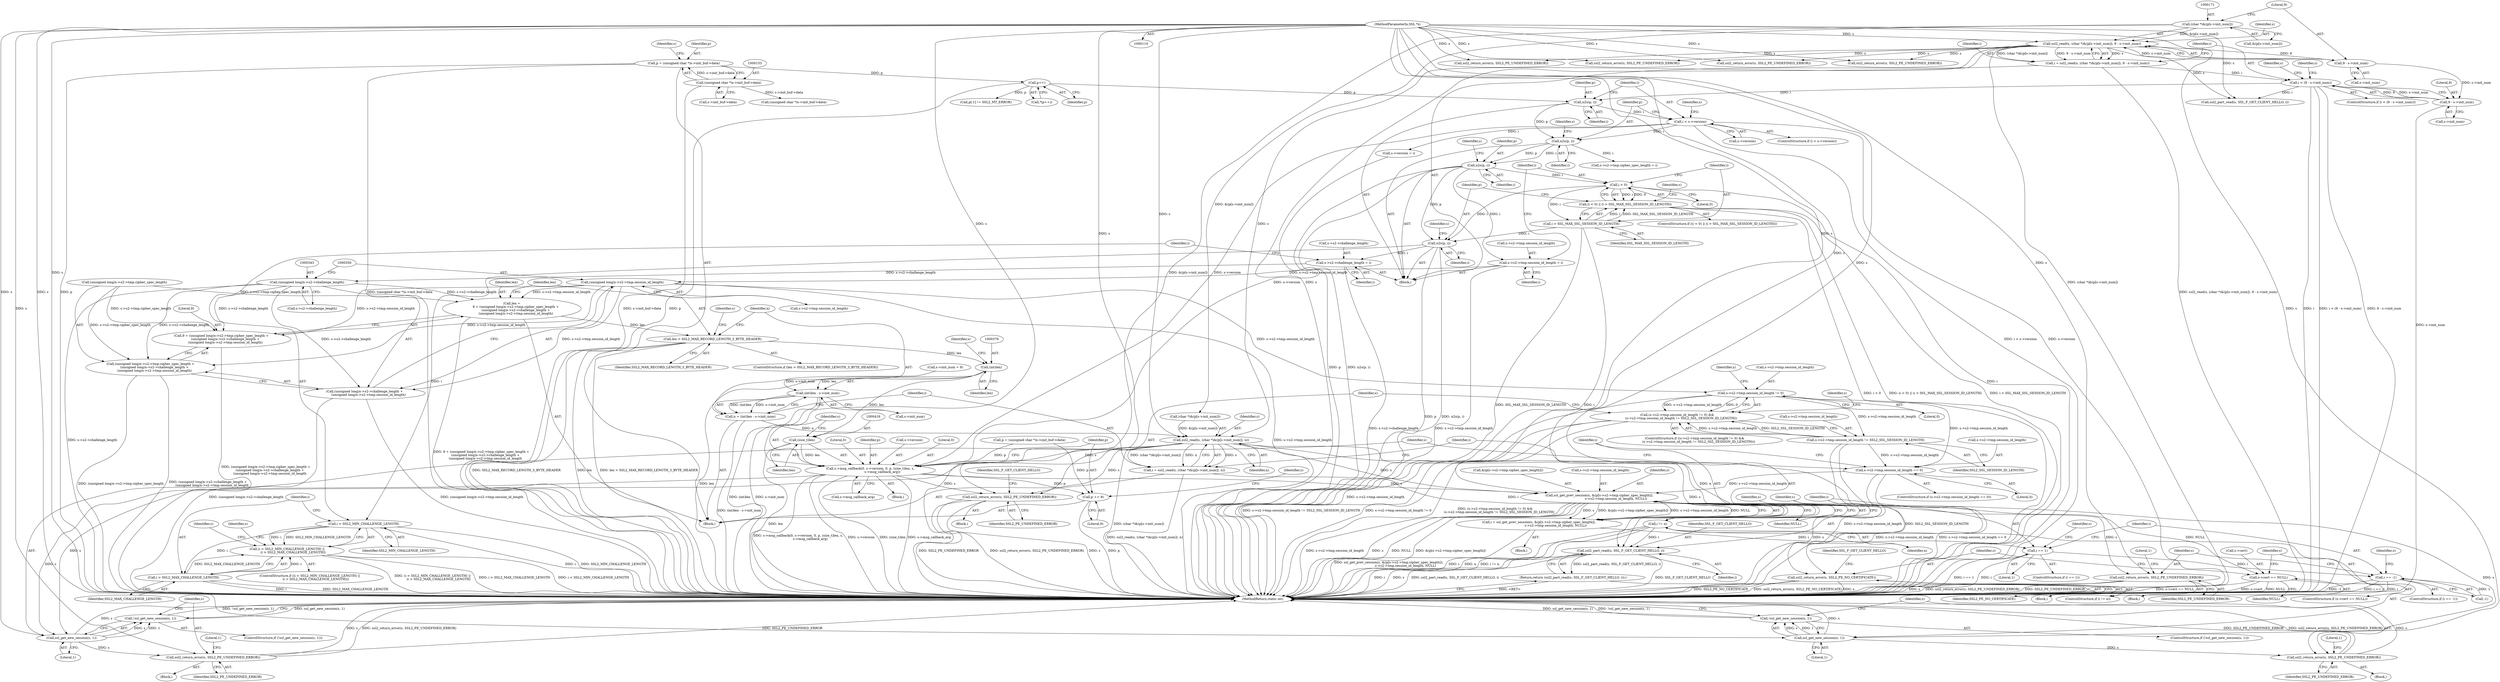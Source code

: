 digraph "0_openssl_d81a1600588b726c2bdccda7efad3cc7a87d6245@pointer" {
"1000255" [label="(Call,n2s(p, i))"];
"1000243" [label="(Call,n2s(p, i))"];
"1000229" [label="(Call,n2s(p, i))"];
"1000204" [label="(Call,p++)"];
"1000150" [label="(Call,p = (unsigned char *)s->init_buf->data)"];
"1000152" [label="(Call,(unsigned char *)s->init_buf->data)"];
"1000184" [label="(Call,i < (9 - s->init_num))"];
"1000166" [label="(Call,i = ssl2_read(s, (char *)&(p[s->init_num]), 9 - s->init_num))"];
"1000168" [label="(Call,ssl2_read(s, (char *)&(p[s->init_num]), 9 - s->init_num))"];
"1000111" [label="(MethodParameterIn,SSL *s)"];
"1000170" [label="(Call,(char *)&(p[s->init_num]))"];
"1000178" [label="(Call,9 - s->init_num)"];
"1000186" [label="(Call,9 - s->init_num)"];
"1000233" [label="(Call,i < s->version)"];
"1000258" [label="(Call,s->s2->tmp.session_id_length = i)"];
"1000349" [label="(Call,(unsigned long)s->s2->tmp.session_id_length)"];
"1000327" [label="(Call,len =\n        9 + (unsigned long)s->s2->tmp.cipher_spec_length +\n        (unsigned long)s->s2->challenge_length +\n        (unsigned long)s->s2->tmp.session_id_length)"];
"1000359" [label="(Call,len > SSL2_MAX_RECORD_LENGTH_3_BYTE_HEADER)"];
"1000375" [label="(Call,(int)len)"];
"1000374" [label="(Call,(int)len - s->init_num)"];
"1000372" [label="(Call,n = (int)len - s->init_num)"];
"1000383" [label="(Call,ssl2_read(s, (char *)&(p[s->init_num]), n))"];
"1000381" [label="(Call,i = ssl2_read(s, (char *)&(p[s->init_num]), n))"];
"1000395" [label="(Call,i != n)"];
"1000399" [label="(Call,ssl2_part_read(s, SSL_F_GET_CLIENT_HELLO, i))"];
"1000398" [label="(Return,return (ssl2_part_read(s, SSL_F_GET_CLIENT_HELLO, i));)"];
"1000408" [label="(Call,s->msg_callback(0, s->version, 0, p, (size_t)len, s,\n                        s->msg_callback_arg))"];
"1000422" [label="(Call,p += 9)"];
"1000446" [label="(Call,ssl2_return_error(s, SSL2_PE_UNDEFINED_ERROR))"];
"1000468" [label="(Call,ssl_get_new_session(s, 1))"];
"1000467" [label="(Call,!ssl_get_new_session(s, 1))"];
"1000472" [label="(Call,ssl2_return_error(s, SSL2_PE_UNDEFINED_ERROR))"];
"1000482" [label="(Call,ssl_get_prev_session(s, &(p[s->s2->tmp.cipher_spec_length]),\n                                 s->s2->tmp.session_id_length, NULL))"];
"1000480" [label="(Call,i = ssl_get_prev_session(s, &(p[s->s2->tmp.cipher_spec_length]),\n                                 s->s2->tmp.session_id_length, NULL))"];
"1000503" [label="(Call,i == 1)"];
"1000514" [label="(Call,i == -1)"];
"1000519" [label="(Call,ssl2_return_error(s, SSL2_PE_UNDEFINED_ERROR))"];
"1000528" [label="(Call,s->cert == NULL)"];
"1000534" [label="(Call,ssl2_return_error(s, SSL2_PE_NO_CERTIFICATE))"];
"1000545" [label="(Call,ssl_get_new_session(s, 1))"];
"1000544" [label="(Call,!ssl_get_new_session(s, 1))"];
"1000549" [label="(Call,ssl2_return_error(s, SSL2_PE_UNDEFINED_ERROR))"];
"1000415" [label="(Call,(size_t)len)"];
"1000329" [label="(Call,9 + (unsigned long)s->s2->tmp.cipher_spec_length +\n        (unsigned long)s->s2->challenge_length +\n        (unsigned long)s->s2->tmp.session_id_length)"];
"1000331" [label="(Call,(unsigned long)s->s2->tmp.cipher_spec_length +\n        (unsigned long)s->s2->challenge_length +\n        (unsigned long)s->s2->tmp.session_id_length)"];
"1000341" [label="(Call,(unsigned long)s->s2->challenge_length +\n        (unsigned long)s->s2->tmp.session_id_length)"];
"1000427" [label="(Call,s->s2->tmp.session_id_length != 0)"];
"1000426" [label="(Call,(s->s2->tmp.session_id_length != 0) &&\n        (s->s2->tmp.session_id_length != SSL2_SSL_SESSION_ID_LENGTH))"];
"1000436" [label="(Call,s->s2->tmp.session_id_length != SSL2_SSL_SESSION_ID_LENGTH)"];
"1000456" [label="(Call,s->s2->tmp.session_id_length == 0)"];
"1000269" [label="(Call,i < 0)"];
"1000268" [label="(Call,(i < 0) || (i > SSL_MAX_SSL_SESSION_ID_LENGTH))"];
"1000272" [label="(Call,i > SSL_MAX_SSL_SESSION_ID_LENGTH)"];
"1000285" [label="(Call,n2s(p, i))"];
"1000288" [label="(Call,s->s2->challenge_length = i)"];
"1000342" [label="(Call,(unsigned long)s->s2->challenge_length)"];
"1000297" [label="(Call,i < SSL2_MIN_CHALLENGE_LENGTH)"];
"1000296" [label="(Call,(i < SSL2_MIN_CHALLENGE_LENGTH) ||\n            (i > SSL2_MAX_CHALLENGE_LENGTH))"];
"1000300" [label="(Call,i > SSL2_MAX_CHALLENGE_LENGTH)"];
"1000204" [label="(Call,p++)"];
"1000393" [label="(Identifier,n)"];
"1000469" [label="(Identifier,s)"];
"1000528" [label="(Call,s->cert == NULL)"];
"1000170" [label="(Call,(char *)&(p[s->init_num]))"];
"1000504" [label="(Identifier,i)"];
"1000546" [label="(Identifier,s)"];
"1000257" [label="(Identifier,i)"];
"1000296" [label="(Call,(i < SSL2_MIN_CHALLENGE_LENGTH) ||\n            (i > SSL2_MAX_CHALLENGE_LENGTH))"];
"1000398" [label="(Return,return (ssl2_part_read(s, SSL_F_GET_CLIENT_HELLO, i));)"];
"1000180" [label="(Call,s->init_num)"];
"1000397" [label="(Identifier,n)"];
"1000444" [label="(Identifier,SSL2_SSL_SESSION_ID_LENGTH)"];
"1000297" [label="(Call,i < SSL2_MIN_CHALLENGE_LENGTH)"];
"1000436" [label="(Call,s->s2->tmp.session_id_length != SSL2_SSL_SESSION_ID_LENGTH)"];
"1000533" [label="(Block,)"];
"1000514" [label="(Call,i == -1)"];
"1000255" [label="(Call,n2s(p, i))"];
"1000409" [label="(Literal,0)"];
"1000519" [label="(Call,ssl2_return_error(s, SSL2_PE_UNDEFINED_ERROR))"];
"1000198" [label="(Identifier,s)"];
"1000304" [label="(Call,ssl2_return_error(s, SSL2_PE_UNDEFINED_ERROR))"];
"1000150" [label="(Call,p = (unsigned char *)s->init_buf->data)"];
"1000384" [label="(Identifier,s)"];
"1000419" [label="(Call,s->msg_callback_arg)"];
"1000550" [label="(Identifier,s)"];
"1000154" [label="(Call,s->init_buf->data)"];
"1000373" [label="(Identifier,n)"];
"1000536" [label="(Identifier,SSL2_PE_NO_CERTIFICATE)"];
"1000151" [label="(Identifier,p)"];
"1000428" [label="(Call,s->s2->tmp.session_id_length)"];
"1000375" [label="(Call,(int)len)"];
"1000299" [label="(Identifier,SSL2_MIN_CHALLENGE_LENGTH)"];
"1000256" [label="(Identifier,p)"];
"1000445" [label="(Block,)"];
"1000527" [label="(ControlStructure,if (s->cert == NULL))"];
"1000378" [label="(Call,s->init_num)"];
"1000385" [label="(Call,(char *)&(p[s->init_num]))"];
"1000479" [label="(Block,)"];
"1000424" [label="(Literal,9)"];
"1000266" [label="(Identifier,i)"];
"1000285" [label="(Call,n2s(p, i))"];
"1000524" [label="(Literal,1)"];
"1000551" [label="(Identifier,SSL2_PE_UNDEFINED_ERROR)"];
"1000521" [label="(Identifier,SSL2_PE_UNDEFINED_ERROR)"];
"1000543" [label="(ControlStructure,if (!ssl_get_new_session(s, 1)))"];
"1000358" [label="(ControlStructure,if (len > SSL2_MAX_RECORD_LENGTH_3_BYTE_HEADER))"];
"1000238" [label="(Call,s->version = i)"];
"1000381" [label="(Call,i = ssl2_read(s, (char *)&(p[s->init_num]), n))"];
"1000426" [label="(Call,(s->s2->tmp.session_id_length != 0) &&\n        (s->s2->tmp.session_id_length != SSL2_SSL_SESSION_ID_LENGTH))"];
"1000448" [label="(Identifier,SSL2_PE_UNDEFINED_ERROR)"];
"1000165" [label="(Block,)"];
"1000555" [label="(MethodReturn,static int)"];
"1000183" [label="(ControlStructure,if (i < (9 - s->init_num)))"];
"1000258" [label="(Call,s->s2->tmp.session_id_length = i)"];
"1000244" [label="(Identifier,p)"];
"1000270" [label="(Identifier,i)"];
"1000400" [label="(Identifier,s)"];
"1000417" [label="(Identifier,len)"];
"1000193" [label="(Identifier,s)"];
"1000328" [label="(Identifier,len)"];
"1000291" [label="(Identifier,s)"];
"1000414" [label="(Identifier,p)"];
"1000216" [label="(Call,ssl2_return_error(s, SSL2_PE_UNDEFINED_ERROR))"];
"1000315" [label="(Identifier,s)"];
"1000431" [label="(Identifier,s)"];
"1000289" [label="(Call,s->s2->challenge_length)"];
"1000481" [label="(Identifier,i)"];
"1000427" [label="(Call,s->s2->tmp.session_id_length != 0)"];
"1000435" [label="(Literal,0)"];
"1000267" [label="(ControlStructure,if ((i < 0) || (i > SSL_MAX_SSL_SESSION_ID_LENGTH)))"];
"1000456" [label="(Call,s->s2->tmp.session_id_length == 0)"];
"1000407" [label="(Block,)"];
"1000422" [label="(Call,p += 9)"];
"1000402" [label="(Identifier,i)"];
"1000382" [label="(Identifier,i)"];
"1000395" [label="(Call,i != n)"];
"1000544" [label="(Call,!ssl_get_new_session(s, 1))"];
"1000277" [label="(Identifier,s)"];
"1000440" [label="(Identifier,s)"];
"1000167" [label="(Identifier,i)"];
"1000188" [label="(Call,s->init_num)"];
"1000295" [label="(ControlStructure,if ((i < SSL2_MIN_CHALLENGE_LENGTH) ||\n            (i > SSL2_MAX_CHALLENGE_LENGTH)))"];
"1000415" [label="(Call,(size_t)len)"];
"1000477" [label="(Literal,1)"];
"1000423" [label="(Identifier,p)"];
"1000192" [label="(Call,ssl2_part_read(s, SSL_F_GET_CLIENT_HELLO, i))"];
"1000396" [label="(Identifier,i)"];
"1000467" [label="(Call,!ssl_get_new_session(s, 1))"];
"1000185" [label="(Identifier,i)"];
"1000548" [label="(Block,)"];
"1000408" [label="(Call,s->msg_callback(0, s->version, 0, p, (size_t)len, s,\n                        s->msg_callback_arg))"];
"1000545" [label="(Call,ssl_get_new_session(s, 1))"];
"1000501" [label="(Identifier,NULL)"];
"1000320" [label="(Call,(unsigned char *)s->init_buf->data)"];
"1000332" [label="(Call,(unsigned long)s->s2->tmp.cipher_spec_length)"];
"1000520" [label="(Identifier,s)"];
"1000425" [label="(ControlStructure,if ((s->s2->tmp.session_id_length != 0) &&\n        (s->s2->tmp.session_id_length != SSL2_SSL_SESSION_ID_LENGTH)))"];
"1000329" [label="(Call,9 + (unsigned long)s->s2->tmp.cipher_spec_length +\n        (unsigned long)s->s2->challenge_length +\n        (unsigned long)s->s2->tmp.session_id_length)"];
"1000331" [label="(Call,(unsigned long)s->s2->tmp.cipher_spec_length +\n        (unsigned long)s->s2->challenge_length +\n        (unsigned long)s->s2->tmp.session_id_length)"];
"1000243" [label="(Call,n2s(p, i))"];
"1000230" [label="(Identifier,p)"];
"1000305" [label="(Identifier,s)"];
"1000327" [label="(Call,len =\n        9 + (unsigned long)s->s2->tmp.cipher_spec_length +\n        (unsigned long)s->s2->challenge_length +\n        (unsigned long)s->s2->tmp.session_id_length)"];
"1000166" [label="(Call,i = ssl2_read(s, (char *)&(p[s->init_num]), 9 - s->init_num))"];
"1000364" [label="(Identifier,s)"];
"1000246" [label="(Call,s->s2->tmp.cipher_spec_length = i)"];
"1000196" [label="(Call,s->init_num = 9)"];
"1000302" [label="(Identifier,SSL2_MAX_CHALLENGE_LENGTH)"];
"1000538" [label="(Identifier,SSL_F_GET_CLIENT_HELLO)"];
"1000234" [label="(Identifier,i)"];
"1000342" [label="(Call,(unsigned long)s->s2->challenge_length)"];
"1000534" [label="(Call,ssl2_return_error(s, SSL2_PE_NO_CERTIFICATE))"];
"1000361" [label="(Identifier,SSL2_MAX_RECORD_LENGTH_3_BYTE_HEADER)"];
"1000468" [label="(Call,ssl_get_new_session(s, 1))"];
"1000351" [label="(Call,s->s2->tmp.session_id_length)"];
"1000532" [label="(Identifier,NULL)"];
"1000179" [label="(Literal,9)"];
"1000250" [label="(Identifier,s)"];
"1000513" [label="(ControlStructure,if (i == -1))"];
"1000399" [label="(Call,ssl2_part_read(s, SSL_F_GET_CLIENT_HELLO, i))"];
"1000205" [label="(Identifier,p)"];
"1000410" [label="(Call,s->version)"];
"1000383" [label="(Call,ssl2_read(s, (char *)&(p[s->init_num]), n))"];
"1000240" [label="(Identifier,s)"];
"1000330" [label="(Literal,9)"];
"1000530" [label="(Identifier,s)"];
"1000401" [label="(Identifier,SSL_F_GET_CLIENT_HELLO)"];
"1000405" [label="(Identifier,s)"];
"1000187" [label="(Literal,9)"];
"1000162" [label="(Identifier,s)"];
"1000437" [label="(Call,s->s2->tmp.session_id_length)"];
"1000184" [label="(Call,i < (9 - s->init_num))"];
"1000231" [label="(Identifier,i)"];
"1000288" [label="(Call,s->s2->challenge_length = i)"];
"1000169" [label="(Identifier,s)"];
"1000374" [label="(Call,(int)len - s->init_num)"];
"1000318" [label="(Call,p = (unsigned char *)s->init_buf->data)"];
"1000233" [label="(Call,i < s->version)"];
"1000341" [label="(Call,(unsigned long)s->s2->challenge_length +\n        (unsigned long)s->s2->tmp.session_id_length)"];
"1000484" [label="(Call,&(p[s->s2->tmp.cipher_spec_length]))"];
"1000482" [label="(Call,ssl_get_prev_session(s, &(p[s->s2->tmp.cipher_spec_length]),\n                                 s->s2->tmp.session_id_length, NULL))"];
"1000460" [label="(Identifier,s)"];
"1000450" [label="(Identifier,SSL_F_GET_CLIENT_HELLO)"];
"1000455" [label="(ControlStructure,if (s->s2->tmp.session_id_length == 0))"];
"1000360" [label="(Identifier,len)"];
"1000473" [label="(Identifier,s)"];
"1000301" [label="(Identifier,i)"];
"1000294" [label="(Identifier,i)"];
"1000349" [label="(Call,(unsigned long)s->s2->tmp.session_id_length)"];
"1000268" [label="(Call,(i < 0) || (i > SSL_MAX_SSL_SESSION_ID_LENGTH))"];
"1000471" [label="(Block,)"];
"1000418" [label="(Identifier,s)"];
"1000235" [label="(Call,s->version)"];
"1000186" [label="(Call,9 - s->init_num)"];
"1000547" [label="(Literal,1)"];
"1000274" [label="(Identifier,SSL_MAX_SSL_SESSION_ID_LENGTH)"];
"1000232" [label="(ControlStructure,if (i < s->version))"];
"1000359" [label="(Call,len > SSL2_MAX_RECORD_LENGTH_3_BYTE_HEADER)"];
"1000535" [label="(Identifier,s)"];
"1000229" [label="(Call,n2s(p, i))"];
"1000494" [label="(Call,s->s2->tmp.session_id_length)"];
"1000554" [label="(Literal,1)"];
"1000273" [label="(Identifier,i)"];
"1000203" [label="(Call,*(p++))"];
"1000262" [label="(Identifier,s)"];
"1000413" [label="(Literal,0)"];
"1000286" [label="(Identifier,p)"];
"1000394" [label="(ControlStructure,if (i != n))"];
"1000446" [label="(Call,ssl2_return_error(s, SSL2_PE_UNDEFINED_ERROR))"];
"1000245" [label="(Identifier,i)"];
"1000372" [label="(Call,n = (int)len - s->init_num)"];
"1000483" [label="(Identifier,s)"];
"1000472" [label="(Call,ssl2_return_error(s, SSL2_PE_UNDEFINED_ERROR))"];
"1000516" [label="(Call,-1)"];
"1000271" [label="(Literal,0)"];
"1000269" [label="(Call,i < 0)"];
"1000112" [label="(Block,)"];
"1000529" [label="(Call,s->cert)"];
"1000503" [label="(Call,i == 1)"];
"1000272" [label="(Call,i > SSL_MAX_SSL_SESSION_ID_LENGTH)"];
"1000287" [label="(Identifier,i)"];
"1000298" [label="(Identifier,i)"];
"1000300" [label="(Call,i > SSL2_MAX_CHALLENGE_LENGTH)"];
"1000549" [label="(Call,ssl2_return_error(s, SSL2_PE_UNDEFINED_ERROR))"];
"1000152" [label="(Call,(unsigned char *)s->init_buf->data)"];
"1000505" [label="(Literal,1)"];
"1000209" [label="(Call,p[-1] != SSL2_MT_ERROR)"];
"1000457" [label="(Call,s->s2->tmp.session_id_length)"];
"1000464" [label="(Literal,0)"];
"1000470" [label="(Literal,1)"];
"1000363" [label="(Call,ssl2_return_error(s, SSL2_PE_UNDEFINED_ERROR))"];
"1000344" [label="(Call,s->s2->challenge_length)"];
"1000377" [label="(Identifier,len)"];
"1000466" [label="(ControlStructure,if (!ssl_get_new_session(s, 1)))"];
"1000502" [label="(ControlStructure,if (i == 1))"];
"1000259" [label="(Call,s->s2->tmp.session_id_length)"];
"1000178" [label="(Call,9 - s->init_num)"];
"1000474" [label="(Identifier,SSL2_PE_UNDEFINED_ERROR)"];
"1000447" [label="(Identifier,s)"];
"1000518" [label="(Block,)"];
"1000509" [label="(Identifier,s)"];
"1000480" [label="(Call,i = ssl_get_prev_session(s, &(p[s->s2->tmp.cipher_spec_length]),\n                                 s->s2->tmp.session_id_length, NULL))"];
"1000276" [label="(Call,ssl2_return_error(s, SSL2_PE_UNDEFINED_ERROR))"];
"1000379" [label="(Identifier,s)"];
"1000515" [label="(Identifier,i)"];
"1000168" [label="(Call,ssl2_read(s, (char *)&(p[s->init_num]), 9 - s->init_num))"];
"1000111" [label="(MethodParameterIn,SSL *s)"];
"1000172" [label="(Call,&(p[s->init_num]))"];
"1000255" -> "1000165"  [label="AST: "];
"1000255" -> "1000257"  [label="CFG: "];
"1000256" -> "1000255"  [label="AST: "];
"1000257" -> "1000255"  [label="AST: "];
"1000262" -> "1000255"  [label="CFG: "];
"1000255" -> "1000555"  [label="DDG: n2s(p, i)"];
"1000255" -> "1000555"  [label="DDG: p"];
"1000243" -> "1000255"  [label="DDG: p"];
"1000243" -> "1000255"  [label="DDG: i"];
"1000255" -> "1000258"  [label="DDG: i"];
"1000255" -> "1000269"  [label="DDG: i"];
"1000255" -> "1000285"  [label="DDG: p"];
"1000243" -> "1000165"  [label="AST: "];
"1000243" -> "1000245"  [label="CFG: "];
"1000244" -> "1000243"  [label="AST: "];
"1000245" -> "1000243"  [label="AST: "];
"1000250" -> "1000243"  [label="CFG: "];
"1000229" -> "1000243"  [label="DDG: p"];
"1000233" -> "1000243"  [label="DDG: i"];
"1000243" -> "1000246"  [label="DDG: i"];
"1000229" -> "1000165"  [label="AST: "];
"1000229" -> "1000231"  [label="CFG: "];
"1000230" -> "1000229"  [label="AST: "];
"1000231" -> "1000229"  [label="AST: "];
"1000234" -> "1000229"  [label="CFG: "];
"1000204" -> "1000229"  [label="DDG: p"];
"1000184" -> "1000229"  [label="DDG: i"];
"1000229" -> "1000233"  [label="DDG: i"];
"1000204" -> "1000203"  [label="AST: "];
"1000204" -> "1000205"  [label="CFG: "];
"1000205" -> "1000204"  [label="AST: "];
"1000203" -> "1000204"  [label="CFG: "];
"1000204" -> "1000555"  [label="DDG: p"];
"1000150" -> "1000204"  [label="DDG: p"];
"1000204" -> "1000209"  [label="DDG: p"];
"1000150" -> "1000112"  [label="AST: "];
"1000150" -> "1000152"  [label="CFG: "];
"1000151" -> "1000150"  [label="AST: "];
"1000152" -> "1000150"  [label="AST: "];
"1000162" -> "1000150"  [label="CFG: "];
"1000150" -> "1000555"  [label="DDG: p"];
"1000150" -> "1000555"  [label="DDG: (unsigned char *)s->init_buf->data"];
"1000152" -> "1000150"  [label="DDG: s->init_buf->data"];
"1000152" -> "1000154"  [label="CFG: "];
"1000153" -> "1000152"  [label="AST: "];
"1000154" -> "1000152"  [label="AST: "];
"1000152" -> "1000555"  [label="DDG: s->init_buf->data"];
"1000152" -> "1000320"  [label="DDG: s->init_buf->data"];
"1000184" -> "1000183"  [label="AST: "];
"1000184" -> "1000186"  [label="CFG: "];
"1000185" -> "1000184"  [label="AST: "];
"1000186" -> "1000184"  [label="AST: "];
"1000193" -> "1000184"  [label="CFG: "];
"1000198" -> "1000184"  [label="CFG: "];
"1000184" -> "1000555"  [label="DDG: 9 - s->init_num"];
"1000184" -> "1000555"  [label="DDG: i"];
"1000184" -> "1000555"  [label="DDG: i < (9 - s->init_num)"];
"1000166" -> "1000184"  [label="DDG: i"];
"1000186" -> "1000184"  [label="DDG: 9"];
"1000186" -> "1000184"  [label="DDG: s->init_num"];
"1000184" -> "1000192"  [label="DDG: i"];
"1000166" -> "1000165"  [label="AST: "];
"1000166" -> "1000168"  [label="CFG: "];
"1000167" -> "1000166"  [label="AST: "];
"1000168" -> "1000166"  [label="AST: "];
"1000185" -> "1000166"  [label="CFG: "];
"1000166" -> "1000555"  [label="DDG: ssl2_read(s, (char *)&(p[s->init_num]), 9 - s->init_num)"];
"1000168" -> "1000166"  [label="DDG: s"];
"1000168" -> "1000166"  [label="DDG: (char *)&(p[s->init_num])"];
"1000168" -> "1000166"  [label="DDG: 9 - s->init_num"];
"1000168" -> "1000178"  [label="CFG: "];
"1000169" -> "1000168"  [label="AST: "];
"1000170" -> "1000168"  [label="AST: "];
"1000178" -> "1000168"  [label="AST: "];
"1000168" -> "1000555"  [label="DDG: s"];
"1000168" -> "1000555"  [label="DDG: (char *)&(p[s->init_num])"];
"1000111" -> "1000168"  [label="DDG: s"];
"1000170" -> "1000168"  [label="DDG: &(p[s->init_num])"];
"1000178" -> "1000168"  [label="DDG: 9"];
"1000178" -> "1000168"  [label="DDG: s->init_num"];
"1000168" -> "1000192"  [label="DDG: s"];
"1000168" -> "1000216"  [label="DDG: s"];
"1000168" -> "1000276"  [label="DDG: s"];
"1000168" -> "1000304"  [label="DDG: s"];
"1000168" -> "1000363"  [label="DDG: s"];
"1000168" -> "1000383"  [label="DDG: s"];
"1000111" -> "1000110"  [label="AST: "];
"1000111" -> "1000555"  [label="DDG: s"];
"1000111" -> "1000192"  [label="DDG: s"];
"1000111" -> "1000216"  [label="DDG: s"];
"1000111" -> "1000276"  [label="DDG: s"];
"1000111" -> "1000304"  [label="DDG: s"];
"1000111" -> "1000363"  [label="DDG: s"];
"1000111" -> "1000383"  [label="DDG: s"];
"1000111" -> "1000399"  [label="DDG: s"];
"1000111" -> "1000408"  [label="DDG: s"];
"1000111" -> "1000446"  [label="DDG: s"];
"1000111" -> "1000468"  [label="DDG: s"];
"1000111" -> "1000472"  [label="DDG: s"];
"1000111" -> "1000482"  [label="DDG: s"];
"1000111" -> "1000519"  [label="DDG: s"];
"1000111" -> "1000534"  [label="DDG: s"];
"1000111" -> "1000545"  [label="DDG: s"];
"1000111" -> "1000549"  [label="DDG: s"];
"1000170" -> "1000172"  [label="CFG: "];
"1000171" -> "1000170"  [label="AST: "];
"1000172" -> "1000170"  [label="AST: "];
"1000179" -> "1000170"  [label="CFG: "];
"1000170" -> "1000555"  [label="DDG: &(p[s->init_num])"];
"1000170" -> "1000385"  [label="DDG: &(p[s->init_num])"];
"1000178" -> "1000180"  [label="CFG: "];
"1000179" -> "1000178"  [label="AST: "];
"1000180" -> "1000178"  [label="AST: "];
"1000178" -> "1000186"  [label="DDG: s->init_num"];
"1000186" -> "1000188"  [label="CFG: "];
"1000187" -> "1000186"  [label="AST: "];
"1000188" -> "1000186"  [label="AST: "];
"1000186" -> "1000555"  [label="DDG: s->init_num"];
"1000233" -> "1000232"  [label="AST: "];
"1000233" -> "1000235"  [label="CFG: "];
"1000234" -> "1000233"  [label="AST: "];
"1000235" -> "1000233"  [label="AST: "];
"1000240" -> "1000233"  [label="CFG: "];
"1000244" -> "1000233"  [label="CFG: "];
"1000233" -> "1000555"  [label="DDG: i < s->version"];
"1000233" -> "1000555"  [label="DDG: s->version"];
"1000233" -> "1000238"  [label="DDG: i"];
"1000233" -> "1000408"  [label="DDG: s->version"];
"1000258" -> "1000165"  [label="AST: "];
"1000258" -> "1000266"  [label="CFG: "];
"1000259" -> "1000258"  [label="AST: "];
"1000266" -> "1000258"  [label="AST: "];
"1000270" -> "1000258"  [label="CFG: "];
"1000258" -> "1000555"  [label="DDG: s->s2->tmp.session_id_length"];
"1000258" -> "1000349"  [label="DDG: s->s2->tmp.session_id_length"];
"1000349" -> "1000341"  [label="AST: "];
"1000349" -> "1000351"  [label="CFG: "];
"1000350" -> "1000349"  [label="AST: "];
"1000351" -> "1000349"  [label="AST: "];
"1000341" -> "1000349"  [label="CFG: "];
"1000349" -> "1000555"  [label="DDG: s->s2->tmp.session_id_length"];
"1000349" -> "1000327"  [label="DDG: s->s2->tmp.session_id_length"];
"1000349" -> "1000329"  [label="DDG: s->s2->tmp.session_id_length"];
"1000349" -> "1000331"  [label="DDG: s->s2->tmp.session_id_length"];
"1000349" -> "1000341"  [label="DDG: s->s2->tmp.session_id_length"];
"1000349" -> "1000427"  [label="DDG: s->s2->tmp.session_id_length"];
"1000327" -> "1000112"  [label="AST: "];
"1000327" -> "1000329"  [label="CFG: "];
"1000328" -> "1000327"  [label="AST: "];
"1000329" -> "1000327"  [label="AST: "];
"1000360" -> "1000327"  [label="CFG: "];
"1000327" -> "1000555"  [label="DDG: 9 + (unsigned long)s->s2->tmp.cipher_spec_length +\n        (unsigned long)s->s2->challenge_length +\n        (unsigned long)s->s2->tmp.session_id_length"];
"1000332" -> "1000327"  [label="DDG: s->s2->tmp.cipher_spec_length"];
"1000342" -> "1000327"  [label="DDG: s->s2->challenge_length"];
"1000327" -> "1000359"  [label="DDG: len"];
"1000359" -> "1000358"  [label="AST: "];
"1000359" -> "1000361"  [label="CFG: "];
"1000360" -> "1000359"  [label="AST: "];
"1000361" -> "1000359"  [label="AST: "];
"1000364" -> "1000359"  [label="CFG: "];
"1000373" -> "1000359"  [label="CFG: "];
"1000359" -> "1000555"  [label="DDG: SSL2_MAX_RECORD_LENGTH_3_BYTE_HEADER"];
"1000359" -> "1000555"  [label="DDG: len"];
"1000359" -> "1000555"  [label="DDG: len > SSL2_MAX_RECORD_LENGTH_3_BYTE_HEADER"];
"1000359" -> "1000375"  [label="DDG: len"];
"1000375" -> "1000374"  [label="AST: "];
"1000375" -> "1000377"  [label="CFG: "];
"1000376" -> "1000375"  [label="AST: "];
"1000377" -> "1000375"  [label="AST: "];
"1000379" -> "1000375"  [label="CFG: "];
"1000375" -> "1000555"  [label="DDG: len"];
"1000375" -> "1000374"  [label="DDG: len"];
"1000375" -> "1000415"  [label="DDG: len"];
"1000374" -> "1000372"  [label="AST: "];
"1000374" -> "1000378"  [label="CFG: "];
"1000378" -> "1000374"  [label="AST: "];
"1000372" -> "1000374"  [label="CFG: "];
"1000374" -> "1000555"  [label="DDG: (int)len"];
"1000374" -> "1000555"  [label="DDG: s->init_num"];
"1000374" -> "1000372"  [label="DDG: (int)len"];
"1000374" -> "1000372"  [label="DDG: s->init_num"];
"1000196" -> "1000374"  [label="DDG: s->init_num"];
"1000372" -> "1000112"  [label="AST: "];
"1000373" -> "1000372"  [label="AST: "];
"1000382" -> "1000372"  [label="CFG: "];
"1000372" -> "1000555"  [label="DDG: (int)len - s->init_num"];
"1000372" -> "1000383"  [label="DDG: n"];
"1000383" -> "1000381"  [label="AST: "];
"1000383" -> "1000393"  [label="CFG: "];
"1000384" -> "1000383"  [label="AST: "];
"1000385" -> "1000383"  [label="AST: "];
"1000393" -> "1000383"  [label="AST: "];
"1000381" -> "1000383"  [label="CFG: "];
"1000383" -> "1000555"  [label="DDG: (char *)&(p[s->init_num])"];
"1000383" -> "1000381"  [label="DDG: s"];
"1000383" -> "1000381"  [label="DDG: (char *)&(p[s->init_num])"];
"1000383" -> "1000381"  [label="DDG: n"];
"1000385" -> "1000383"  [label="DDG: &(p[s->init_num])"];
"1000383" -> "1000395"  [label="DDG: n"];
"1000383" -> "1000399"  [label="DDG: s"];
"1000383" -> "1000408"  [label="DDG: s"];
"1000383" -> "1000446"  [label="DDG: s"];
"1000383" -> "1000468"  [label="DDG: s"];
"1000383" -> "1000482"  [label="DDG: s"];
"1000381" -> "1000112"  [label="AST: "];
"1000382" -> "1000381"  [label="AST: "];
"1000396" -> "1000381"  [label="CFG: "];
"1000381" -> "1000555"  [label="DDG: ssl2_read(s, (char *)&(p[s->init_num]), n)"];
"1000381" -> "1000395"  [label="DDG: i"];
"1000395" -> "1000394"  [label="AST: "];
"1000395" -> "1000397"  [label="CFG: "];
"1000396" -> "1000395"  [label="AST: "];
"1000397" -> "1000395"  [label="AST: "];
"1000400" -> "1000395"  [label="CFG: "];
"1000405" -> "1000395"  [label="CFG: "];
"1000395" -> "1000555"  [label="DDG: i"];
"1000395" -> "1000555"  [label="DDG: n"];
"1000395" -> "1000555"  [label="DDG: i != n"];
"1000395" -> "1000399"  [label="DDG: i"];
"1000399" -> "1000398"  [label="AST: "];
"1000399" -> "1000402"  [label="CFG: "];
"1000400" -> "1000399"  [label="AST: "];
"1000401" -> "1000399"  [label="AST: "];
"1000402" -> "1000399"  [label="AST: "];
"1000398" -> "1000399"  [label="CFG: "];
"1000399" -> "1000555"  [label="DDG: SSL_F_GET_CLIENT_HELLO"];
"1000399" -> "1000555"  [label="DDG: i"];
"1000399" -> "1000555"  [label="DDG: s"];
"1000399" -> "1000555"  [label="DDG: ssl2_part_read(s, SSL_F_GET_CLIENT_HELLO, i)"];
"1000399" -> "1000398"  [label="DDG: ssl2_part_read(s, SSL_F_GET_CLIENT_HELLO, i)"];
"1000398" -> "1000394"  [label="AST: "];
"1000555" -> "1000398"  [label="CFG: "];
"1000398" -> "1000555"  [label="DDG: <RET>"];
"1000408" -> "1000407"  [label="AST: "];
"1000408" -> "1000419"  [label="CFG: "];
"1000409" -> "1000408"  [label="AST: "];
"1000410" -> "1000408"  [label="AST: "];
"1000413" -> "1000408"  [label="AST: "];
"1000414" -> "1000408"  [label="AST: "];
"1000415" -> "1000408"  [label="AST: "];
"1000418" -> "1000408"  [label="AST: "];
"1000419" -> "1000408"  [label="AST: "];
"1000423" -> "1000408"  [label="CFG: "];
"1000408" -> "1000555"  [label="DDG: s->msg_callback(0, s->version, 0, p, (size_t)len, s,\n                        s->msg_callback_arg)"];
"1000408" -> "1000555"  [label="DDG: s->version"];
"1000408" -> "1000555"  [label="DDG: (size_t)len"];
"1000408" -> "1000555"  [label="DDG: s->msg_callback_arg"];
"1000238" -> "1000408"  [label="DDG: s->version"];
"1000318" -> "1000408"  [label="DDG: p"];
"1000415" -> "1000408"  [label="DDG: len"];
"1000408" -> "1000422"  [label="DDG: p"];
"1000408" -> "1000446"  [label="DDG: s"];
"1000408" -> "1000468"  [label="DDG: s"];
"1000408" -> "1000482"  [label="DDG: s"];
"1000422" -> "1000112"  [label="AST: "];
"1000422" -> "1000424"  [label="CFG: "];
"1000423" -> "1000422"  [label="AST: "];
"1000424" -> "1000422"  [label="AST: "];
"1000431" -> "1000422"  [label="CFG: "];
"1000422" -> "1000555"  [label="DDG: p"];
"1000318" -> "1000422"  [label="DDG: p"];
"1000446" -> "1000445"  [label="AST: "];
"1000446" -> "1000448"  [label="CFG: "];
"1000447" -> "1000446"  [label="AST: "];
"1000448" -> "1000446"  [label="AST: "];
"1000450" -> "1000446"  [label="CFG: "];
"1000446" -> "1000555"  [label="DDG: ssl2_return_error(s, SSL2_PE_UNDEFINED_ERROR)"];
"1000446" -> "1000555"  [label="DDG: s"];
"1000446" -> "1000555"  [label="DDG: SSL2_PE_UNDEFINED_ERROR"];
"1000468" -> "1000467"  [label="AST: "];
"1000468" -> "1000470"  [label="CFG: "];
"1000469" -> "1000468"  [label="AST: "];
"1000470" -> "1000468"  [label="AST: "];
"1000467" -> "1000468"  [label="CFG: "];
"1000468" -> "1000555"  [label="DDG: s"];
"1000468" -> "1000467"  [label="DDG: s"];
"1000468" -> "1000467"  [label="DDG: 1"];
"1000468" -> "1000472"  [label="DDG: s"];
"1000467" -> "1000466"  [label="AST: "];
"1000473" -> "1000467"  [label="CFG: "];
"1000555" -> "1000467"  [label="CFG: "];
"1000467" -> "1000555"  [label="DDG: ssl_get_new_session(s, 1)"];
"1000467" -> "1000555"  [label="DDG: !ssl_get_new_session(s, 1)"];
"1000472" -> "1000471"  [label="AST: "];
"1000472" -> "1000474"  [label="CFG: "];
"1000473" -> "1000472"  [label="AST: "];
"1000474" -> "1000472"  [label="AST: "];
"1000477" -> "1000472"  [label="CFG: "];
"1000472" -> "1000555"  [label="DDG: ssl2_return_error(s, SSL2_PE_UNDEFINED_ERROR)"];
"1000472" -> "1000555"  [label="DDG: SSL2_PE_UNDEFINED_ERROR"];
"1000472" -> "1000555"  [label="DDG: s"];
"1000482" -> "1000480"  [label="AST: "];
"1000482" -> "1000501"  [label="CFG: "];
"1000483" -> "1000482"  [label="AST: "];
"1000484" -> "1000482"  [label="AST: "];
"1000494" -> "1000482"  [label="AST: "];
"1000501" -> "1000482"  [label="AST: "];
"1000480" -> "1000482"  [label="CFG: "];
"1000482" -> "1000555"  [label="DDG: s->s2->tmp.session_id_length"];
"1000482" -> "1000555"  [label="DDG: s"];
"1000482" -> "1000555"  [label="DDG: NULL"];
"1000482" -> "1000555"  [label="DDG: &(p[s->s2->tmp.cipher_spec_length])"];
"1000482" -> "1000480"  [label="DDG: s"];
"1000482" -> "1000480"  [label="DDG: &(p[s->s2->tmp.cipher_spec_length])"];
"1000482" -> "1000480"  [label="DDG: s->s2->tmp.session_id_length"];
"1000482" -> "1000480"  [label="DDG: NULL"];
"1000456" -> "1000482"  [label="DDG: s->s2->tmp.session_id_length"];
"1000482" -> "1000519"  [label="DDG: s"];
"1000482" -> "1000528"  [label="DDG: NULL"];
"1000482" -> "1000534"  [label="DDG: s"];
"1000482" -> "1000545"  [label="DDG: s"];
"1000480" -> "1000479"  [label="AST: "];
"1000481" -> "1000480"  [label="AST: "];
"1000504" -> "1000480"  [label="CFG: "];
"1000480" -> "1000555"  [label="DDG: ssl_get_prev_session(s, &(p[s->s2->tmp.cipher_spec_length]),\n                                 s->s2->tmp.session_id_length, NULL)"];
"1000480" -> "1000503"  [label="DDG: i"];
"1000503" -> "1000502"  [label="AST: "];
"1000503" -> "1000505"  [label="CFG: "];
"1000504" -> "1000503"  [label="AST: "];
"1000505" -> "1000503"  [label="AST: "];
"1000509" -> "1000503"  [label="CFG: "];
"1000515" -> "1000503"  [label="CFG: "];
"1000503" -> "1000555"  [label="DDG: i == 1"];
"1000503" -> "1000555"  [label="DDG: i"];
"1000503" -> "1000514"  [label="DDG: i"];
"1000514" -> "1000513"  [label="AST: "];
"1000514" -> "1000516"  [label="CFG: "];
"1000515" -> "1000514"  [label="AST: "];
"1000516" -> "1000514"  [label="AST: "];
"1000520" -> "1000514"  [label="CFG: "];
"1000530" -> "1000514"  [label="CFG: "];
"1000514" -> "1000555"  [label="DDG: i == -1"];
"1000514" -> "1000555"  [label="DDG: i"];
"1000514" -> "1000555"  [label="DDG: -1"];
"1000516" -> "1000514"  [label="DDG: 1"];
"1000519" -> "1000518"  [label="AST: "];
"1000519" -> "1000521"  [label="CFG: "];
"1000520" -> "1000519"  [label="AST: "];
"1000521" -> "1000519"  [label="AST: "];
"1000524" -> "1000519"  [label="CFG: "];
"1000519" -> "1000555"  [label="DDG: s"];
"1000519" -> "1000555"  [label="DDG: ssl2_return_error(s, SSL2_PE_UNDEFINED_ERROR)"];
"1000519" -> "1000555"  [label="DDG: SSL2_PE_UNDEFINED_ERROR"];
"1000528" -> "1000527"  [label="AST: "];
"1000528" -> "1000532"  [label="CFG: "];
"1000529" -> "1000528"  [label="AST: "];
"1000532" -> "1000528"  [label="AST: "];
"1000535" -> "1000528"  [label="CFG: "];
"1000546" -> "1000528"  [label="CFG: "];
"1000528" -> "1000555"  [label="DDG: s->cert == NULL"];
"1000528" -> "1000555"  [label="DDG: s->cert"];
"1000528" -> "1000555"  [label="DDG: NULL"];
"1000534" -> "1000533"  [label="AST: "];
"1000534" -> "1000536"  [label="CFG: "];
"1000535" -> "1000534"  [label="AST: "];
"1000536" -> "1000534"  [label="AST: "];
"1000538" -> "1000534"  [label="CFG: "];
"1000534" -> "1000555"  [label="DDG: SSL2_PE_NO_CERTIFICATE"];
"1000534" -> "1000555"  [label="DDG: ssl2_return_error(s, SSL2_PE_NO_CERTIFICATE)"];
"1000534" -> "1000555"  [label="DDG: s"];
"1000545" -> "1000544"  [label="AST: "];
"1000545" -> "1000547"  [label="CFG: "];
"1000546" -> "1000545"  [label="AST: "];
"1000547" -> "1000545"  [label="AST: "];
"1000544" -> "1000545"  [label="CFG: "];
"1000545" -> "1000555"  [label="DDG: s"];
"1000545" -> "1000544"  [label="DDG: s"];
"1000545" -> "1000544"  [label="DDG: 1"];
"1000545" -> "1000549"  [label="DDG: s"];
"1000544" -> "1000543"  [label="AST: "];
"1000550" -> "1000544"  [label="CFG: "];
"1000555" -> "1000544"  [label="CFG: "];
"1000544" -> "1000555"  [label="DDG: ssl_get_new_session(s, 1)"];
"1000544" -> "1000555"  [label="DDG: !ssl_get_new_session(s, 1)"];
"1000549" -> "1000548"  [label="AST: "];
"1000549" -> "1000551"  [label="CFG: "];
"1000550" -> "1000549"  [label="AST: "];
"1000551" -> "1000549"  [label="AST: "];
"1000554" -> "1000549"  [label="CFG: "];
"1000549" -> "1000555"  [label="DDG: s"];
"1000549" -> "1000555"  [label="DDG: SSL2_PE_UNDEFINED_ERROR"];
"1000549" -> "1000555"  [label="DDG: ssl2_return_error(s, SSL2_PE_UNDEFINED_ERROR)"];
"1000415" -> "1000417"  [label="CFG: "];
"1000416" -> "1000415"  [label="AST: "];
"1000417" -> "1000415"  [label="AST: "];
"1000418" -> "1000415"  [label="CFG: "];
"1000415" -> "1000555"  [label="DDG: len"];
"1000329" -> "1000331"  [label="CFG: "];
"1000330" -> "1000329"  [label="AST: "];
"1000331" -> "1000329"  [label="AST: "];
"1000329" -> "1000555"  [label="DDG: (unsigned long)s->s2->tmp.cipher_spec_length +\n        (unsigned long)s->s2->challenge_length +\n        (unsigned long)s->s2->tmp.session_id_length"];
"1000332" -> "1000329"  [label="DDG: s->s2->tmp.cipher_spec_length"];
"1000342" -> "1000329"  [label="DDG: s->s2->challenge_length"];
"1000331" -> "1000341"  [label="CFG: "];
"1000332" -> "1000331"  [label="AST: "];
"1000341" -> "1000331"  [label="AST: "];
"1000331" -> "1000555"  [label="DDG: (unsigned long)s->s2->tmp.cipher_spec_length"];
"1000331" -> "1000555"  [label="DDG: (unsigned long)s->s2->challenge_length +\n        (unsigned long)s->s2->tmp.session_id_length"];
"1000332" -> "1000331"  [label="DDG: s->s2->tmp.cipher_spec_length"];
"1000342" -> "1000331"  [label="DDG: s->s2->challenge_length"];
"1000342" -> "1000341"  [label="AST: "];
"1000341" -> "1000555"  [label="DDG: (unsigned long)s->s2->tmp.session_id_length"];
"1000341" -> "1000555"  [label="DDG: (unsigned long)s->s2->challenge_length"];
"1000342" -> "1000341"  [label="DDG: s->s2->challenge_length"];
"1000427" -> "1000426"  [label="AST: "];
"1000427" -> "1000435"  [label="CFG: "];
"1000428" -> "1000427"  [label="AST: "];
"1000435" -> "1000427"  [label="AST: "];
"1000440" -> "1000427"  [label="CFG: "];
"1000426" -> "1000427"  [label="CFG: "];
"1000427" -> "1000555"  [label="DDG: s->s2->tmp.session_id_length"];
"1000427" -> "1000426"  [label="DDG: s->s2->tmp.session_id_length"];
"1000427" -> "1000426"  [label="DDG: 0"];
"1000427" -> "1000436"  [label="DDG: s->s2->tmp.session_id_length"];
"1000427" -> "1000456"  [label="DDG: s->s2->tmp.session_id_length"];
"1000426" -> "1000425"  [label="AST: "];
"1000426" -> "1000436"  [label="CFG: "];
"1000436" -> "1000426"  [label="AST: "];
"1000447" -> "1000426"  [label="CFG: "];
"1000460" -> "1000426"  [label="CFG: "];
"1000426" -> "1000555"  [label="DDG: s->s2->tmp.session_id_length != SSL2_SSL_SESSION_ID_LENGTH"];
"1000426" -> "1000555"  [label="DDG: s->s2->tmp.session_id_length != 0"];
"1000426" -> "1000555"  [label="DDG: (s->s2->tmp.session_id_length != 0) &&\n        (s->s2->tmp.session_id_length != SSL2_SSL_SESSION_ID_LENGTH)"];
"1000436" -> "1000426"  [label="DDG: s->s2->tmp.session_id_length"];
"1000436" -> "1000426"  [label="DDG: SSL2_SSL_SESSION_ID_LENGTH"];
"1000436" -> "1000444"  [label="CFG: "];
"1000437" -> "1000436"  [label="AST: "];
"1000444" -> "1000436"  [label="AST: "];
"1000436" -> "1000555"  [label="DDG: s->s2->tmp.session_id_length"];
"1000436" -> "1000555"  [label="DDG: SSL2_SSL_SESSION_ID_LENGTH"];
"1000436" -> "1000456"  [label="DDG: s->s2->tmp.session_id_length"];
"1000456" -> "1000455"  [label="AST: "];
"1000456" -> "1000464"  [label="CFG: "];
"1000457" -> "1000456"  [label="AST: "];
"1000464" -> "1000456"  [label="AST: "];
"1000469" -> "1000456"  [label="CFG: "];
"1000481" -> "1000456"  [label="CFG: "];
"1000456" -> "1000555"  [label="DDG: s->s2->tmp.session_id_length"];
"1000456" -> "1000555"  [label="DDG: s->s2->tmp.session_id_length == 0"];
"1000269" -> "1000268"  [label="AST: "];
"1000269" -> "1000271"  [label="CFG: "];
"1000270" -> "1000269"  [label="AST: "];
"1000271" -> "1000269"  [label="AST: "];
"1000273" -> "1000269"  [label="CFG: "];
"1000268" -> "1000269"  [label="CFG: "];
"1000269" -> "1000555"  [label="DDG: i"];
"1000269" -> "1000268"  [label="DDG: i"];
"1000269" -> "1000268"  [label="DDG: 0"];
"1000269" -> "1000272"  [label="DDG: i"];
"1000269" -> "1000285"  [label="DDG: i"];
"1000268" -> "1000267"  [label="AST: "];
"1000268" -> "1000272"  [label="CFG: "];
"1000272" -> "1000268"  [label="AST: "];
"1000277" -> "1000268"  [label="CFG: "];
"1000286" -> "1000268"  [label="CFG: "];
"1000268" -> "1000555"  [label="DDG: i < 0"];
"1000268" -> "1000555"  [label="DDG: (i < 0) || (i > SSL_MAX_SSL_SESSION_ID_LENGTH)"];
"1000268" -> "1000555"  [label="DDG: i > SSL_MAX_SSL_SESSION_ID_LENGTH"];
"1000272" -> "1000268"  [label="DDG: i"];
"1000272" -> "1000268"  [label="DDG: SSL_MAX_SSL_SESSION_ID_LENGTH"];
"1000272" -> "1000274"  [label="CFG: "];
"1000273" -> "1000272"  [label="AST: "];
"1000274" -> "1000272"  [label="AST: "];
"1000272" -> "1000555"  [label="DDG: SSL_MAX_SSL_SESSION_ID_LENGTH"];
"1000272" -> "1000555"  [label="DDG: i"];
"1000272" -> "1000285"  [label="DDG: i"];
"1000285" -> "1000165"  [label="AST: "];
"1000285" -> "1000287"  [label="CFG: "];
"1000286" -> "1000285"  [label="AST: "];
"1000287" -> "1000285"  [label="AST: "];
"1000291" -> "1000285"  [label="CFG: "];
"1000285" -> "1000555"  [label="DDG: p"];
"1000285" -> "1000555"  [label="DDG: n2s(p, i)"];
"1000285" -> "1000288"  [label="DDG: i"];
"1000285" -> "1000297"  [label="DDG: i"];
"1000288" -> "1000165"  [label="AST: "];
"1000288" -> "1000294"  [label="CFG: "];
"1000289" -> "1000288"  [label="AST: "];
"1000294" -> "1000288"  [label="AST: "];
"1000298" -> "1000288"  [label="CFG: "];
"1000288" -> "1000555"  [label="DDG: s->s2->challenge_length"];
"1000288" -> "1000342"  [label="DDG: s->s2->challenge_length"];
"1000342" -> "1000344"  [label="CFG: "];
"1000343" -> "1000342"  [label="AST: "];
"1000344" -> "1000342"  [label="AST: "];
"1000350" -> "1000342"  [label="CFG: "];
"1000342" -> "1000555"  [label="DDG: s->s2->challenge_length"];
"1000297" -> "1000296"  [label="AST: "];
"1000297" -> "1000299"  [label="CFG: "];
"1000298" -> "1000297"  [label="AST: "];
"1000299" -> "1000297"  [label="AST: "];
"1000301" -> "1000297"  [label="CFG: "];
"1000296" -> "1000297"  [label="CFG: "];
"1000297" -> "1000555"  [label="DDG: i"];
"1000297" -> "1000555"  [label="DDG: SSL2_MIN_CHALLENGE_LENGTH"];
"1000297" -> "1000296"  [label="DDG: i"];
"1000297" -> "1000296"  [label="DDG: SSL2_MIN_CHALLENGE_LENGTH"];
"1000297" -> "1000300"  [label="DDG: i"];
"1000296" -> "1000295"  [label="AST: "];
"1000296" -> "1000300"  [label="CFG: "];
"1000300" -> "1000296"  [label="AST: "];
"1000305" -> "1000296"  [label="CFG: "];
"1000315" -> "1000296"  [label="CFG: "];
"1000296" -> "1000555"  [label="DDG: (i < SSL2_MIN_CHALLENGE_LENGTH) ||\n            (i > SSL2_MAX_CHALLENGE_LENGTH)"];
"1000296" -> "1000555"  [label="DDG: i > SSL2_MAX_CHALLENGE_LENGTH"];
"1000296" -> "1000555"  [label="DDG: i < SSL2_MIN_CHALLENGE_LENGTH"];
"1000300" -> "1000296"  [label="DDG: i"];
"1000300" -> "1000296"  [label="DDG: SSL2_MAX_CHALLENGE_LENGTH"];
"1000300" -> "1000302"  [label="CFG: "];
"1000301" -> "1000300"  [label="AST: "];
"1000302" -> "1000300"  [label="AST: "];
"1000300" -> "1000555"  [label="DDG: i"];
"1000300" -> "1000555"  [label="DDG: SSL2_MAX_CHALLENGE_LENGTH"];
}
